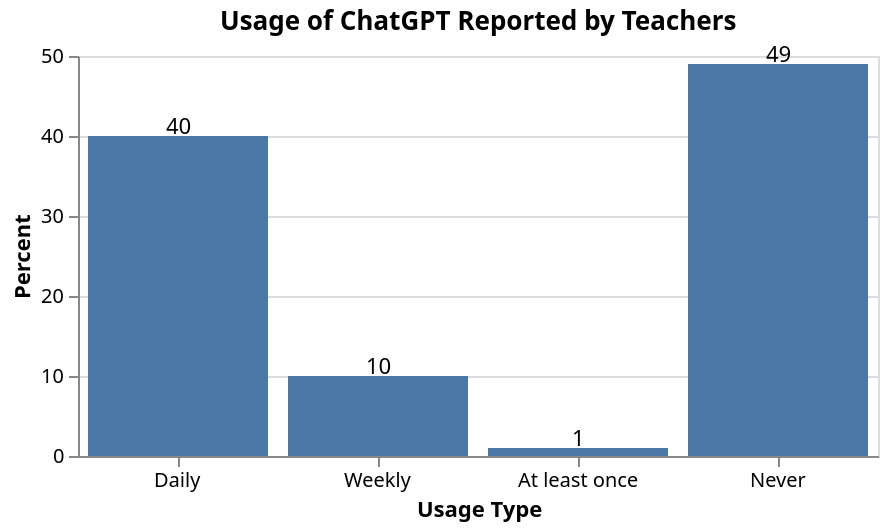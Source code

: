 {
  "$schema": "https://vega.github.io/schema/vega-lite/v5.json",
  "description": "A simple barchart made with Vega Lite to show the adoption of ChatGPT by teachers.",
  "width": 400,
  "data": {
    "values": [
      {"Usage": "Daily", "Percent": 40, "Order": 1},
      {"Usage": "Weekly", "Percent": 10, "Order": 2},
      {"Usage": "At least once", "Percent": 1, "Order": 3},
      {"Usage": "Never", "Percent": 49, "Order": 4}
    ]
  },
  "layer": [
    {
      "mark": "bar",
      "encoding": {
        "x": {
          "field": "Usage",
          "type": "nominal",
          "sort": "Order",
          "axis": {"labelAngle": 0},
          "title": "Usage Type"
        },
        "y": {"field": "Percent", "type": "quantitative"}
      },
      "title": {"text": "Usage of ChatGPT Reported by Teachers"}
    },
    {
      "mark": {"type": "text", "yOffset": -4},
      "encoding": {
        "text": {"field": "Percent"},
        "x": {"field": "Usage", "type": "nominal", "sort": "Order"},
        "y": {"field": "Percent", "type": "quantitative"}
      }
    }
  ]
}